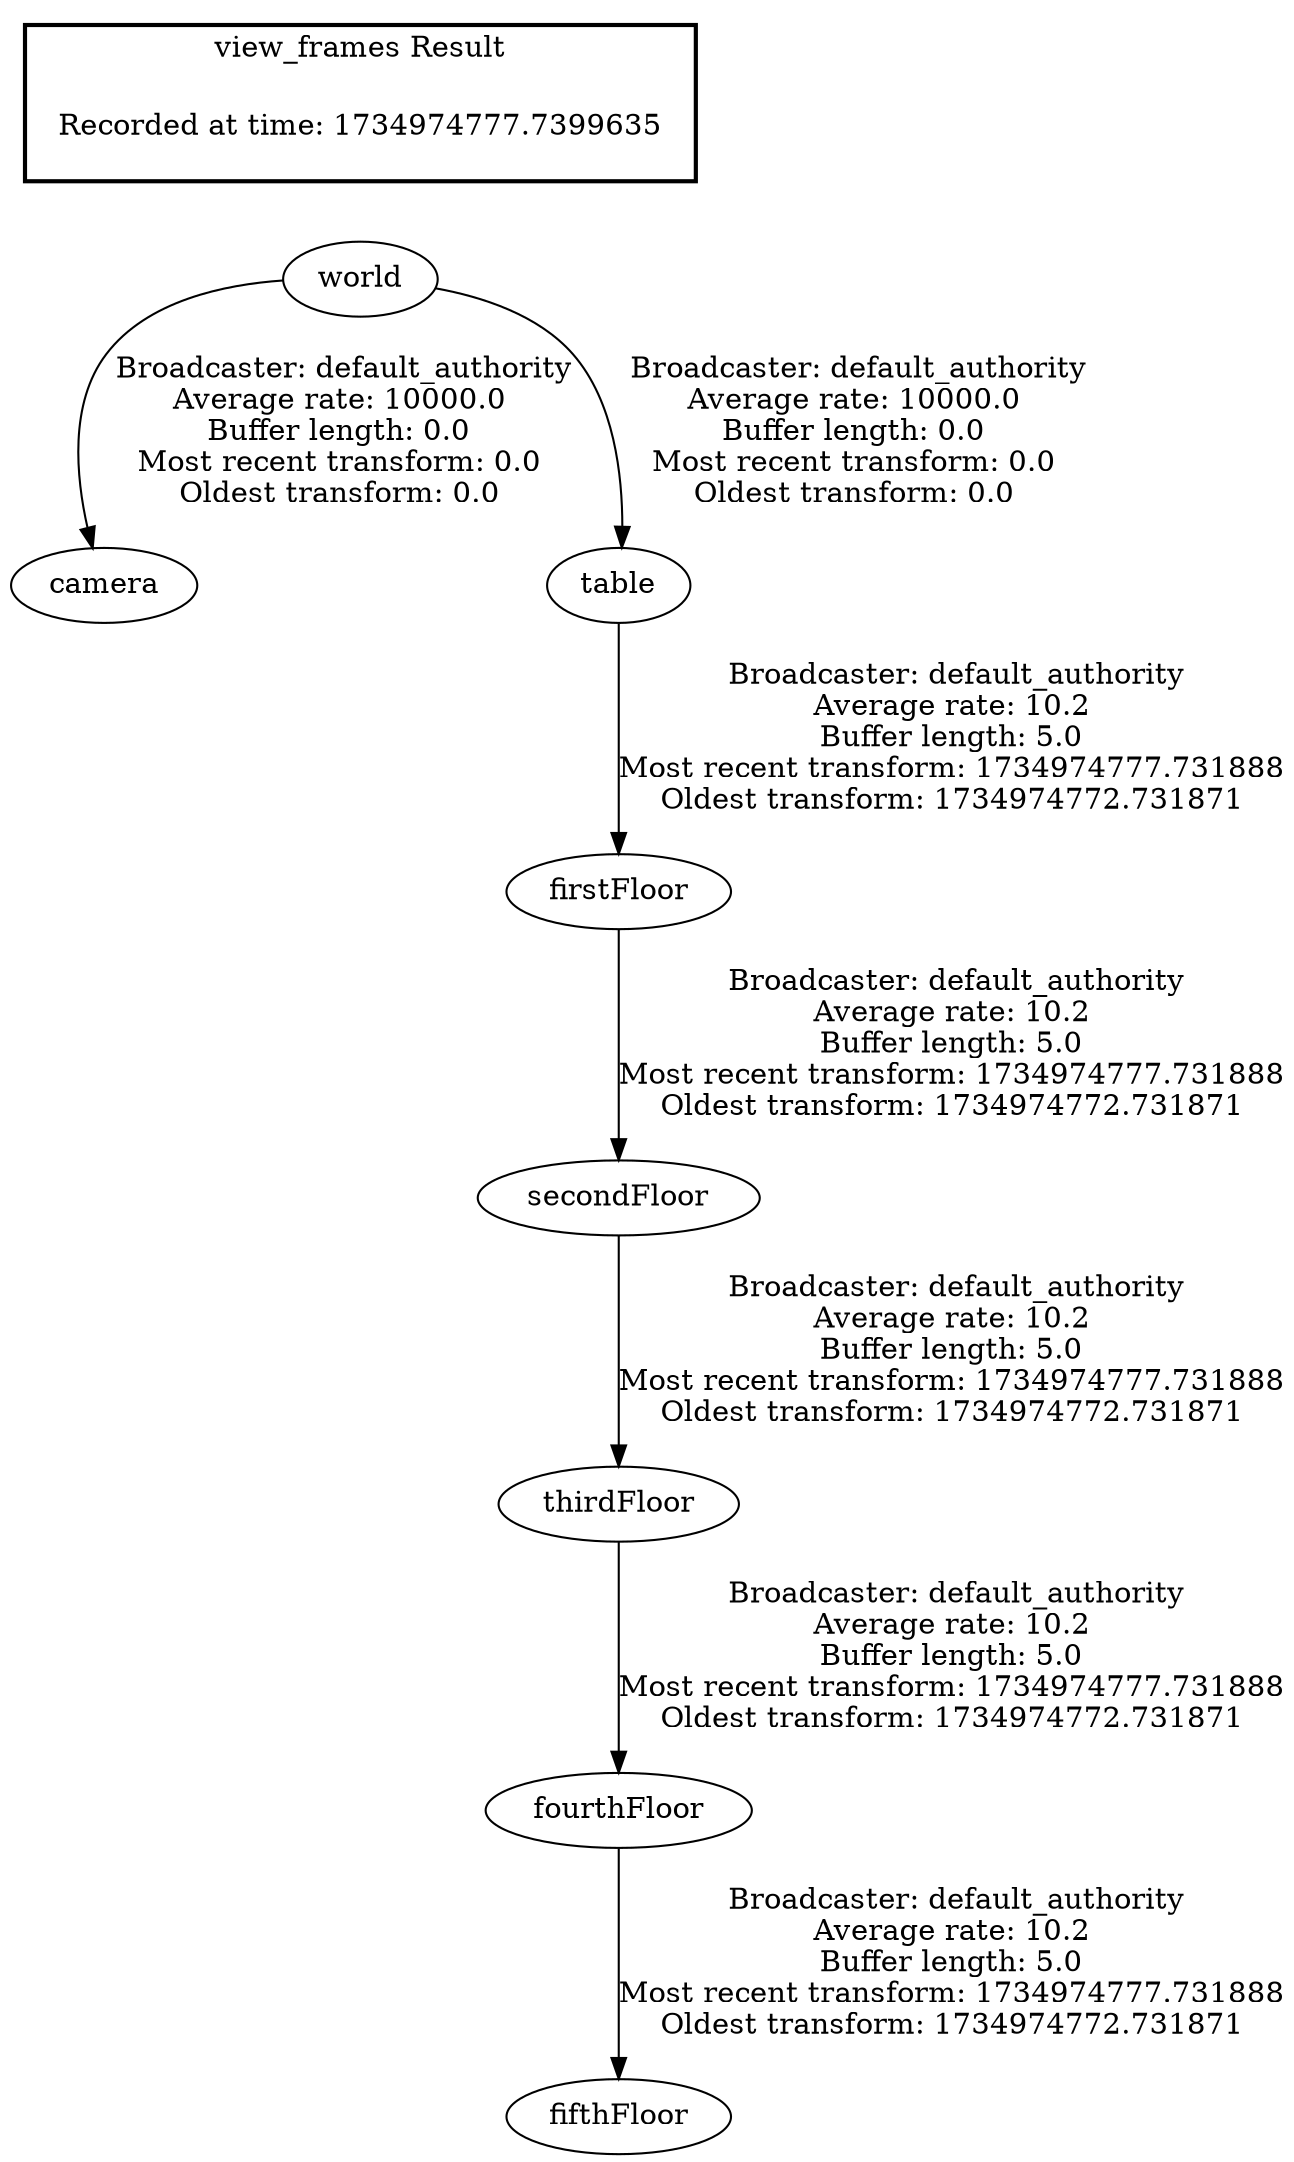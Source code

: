 digraph G {
"world" -> "camera"[label=" Broadcaster: default_authority\nAverage rate: 10000.0\nBuffer length: 0.0\nMost recent transform: 0.0\nOldest transform: 0.0\n"];
"world" -> "table"[label=" Broadcaster: default_authority\nAverage rate: 10000.0\nBuffer length: 0.0\nMost recent transform: 0.0\nOldest transform: 0.0\n"];
"firstFloor" -> "secondFloor"[label=" Broadcaster: default_authority\nAverage rate: 10.2\nBuffer length: 5.0\nMost recent transform: 1734974777.731888\nOldest transform: 1734974772.731871\n"];
"table" -> "firstFloor"[label=" Broadcaster: default_authority\nAverage rate: 10.2\nBuffer length: 5.0\nMost recent transform: 1734974777.731888\nOldest transform: 1734974772.731871\n"];
"fourthFloor" -> "fifthFloor"[label=" Broadcaster: default_authority\nAverage rate: 10.2\nBuffer length: 5.0\nMost recent transform: 1734974777.731888\nOldest transform: 1734974772.731871\n"];
"thirdFloor" -> "fourthFloor"[label=" Broadcaster: default_authority\nAverage rate: 10.2\nBuffer length: 5.0\nMost recent transform: 1734974777.731888\nOldest transform: 1734974772.731871\n"];
"secondFloor" -> "thirdFloor"[label=" Broadcaster: default_authority\nAverage rate: 10.2\nBuffer length: 5.0\nMost recent transform: 1734974777.731888\nOldest transform: 1734974772.731871\n"];
edge [style=invis];
 subgraph cluster_legend { style=bold; color=black; label ="view_frames Result";
"Recorded at time: 1734974777.7399635"[ shape=plaintext ] ;
}->"world";
}